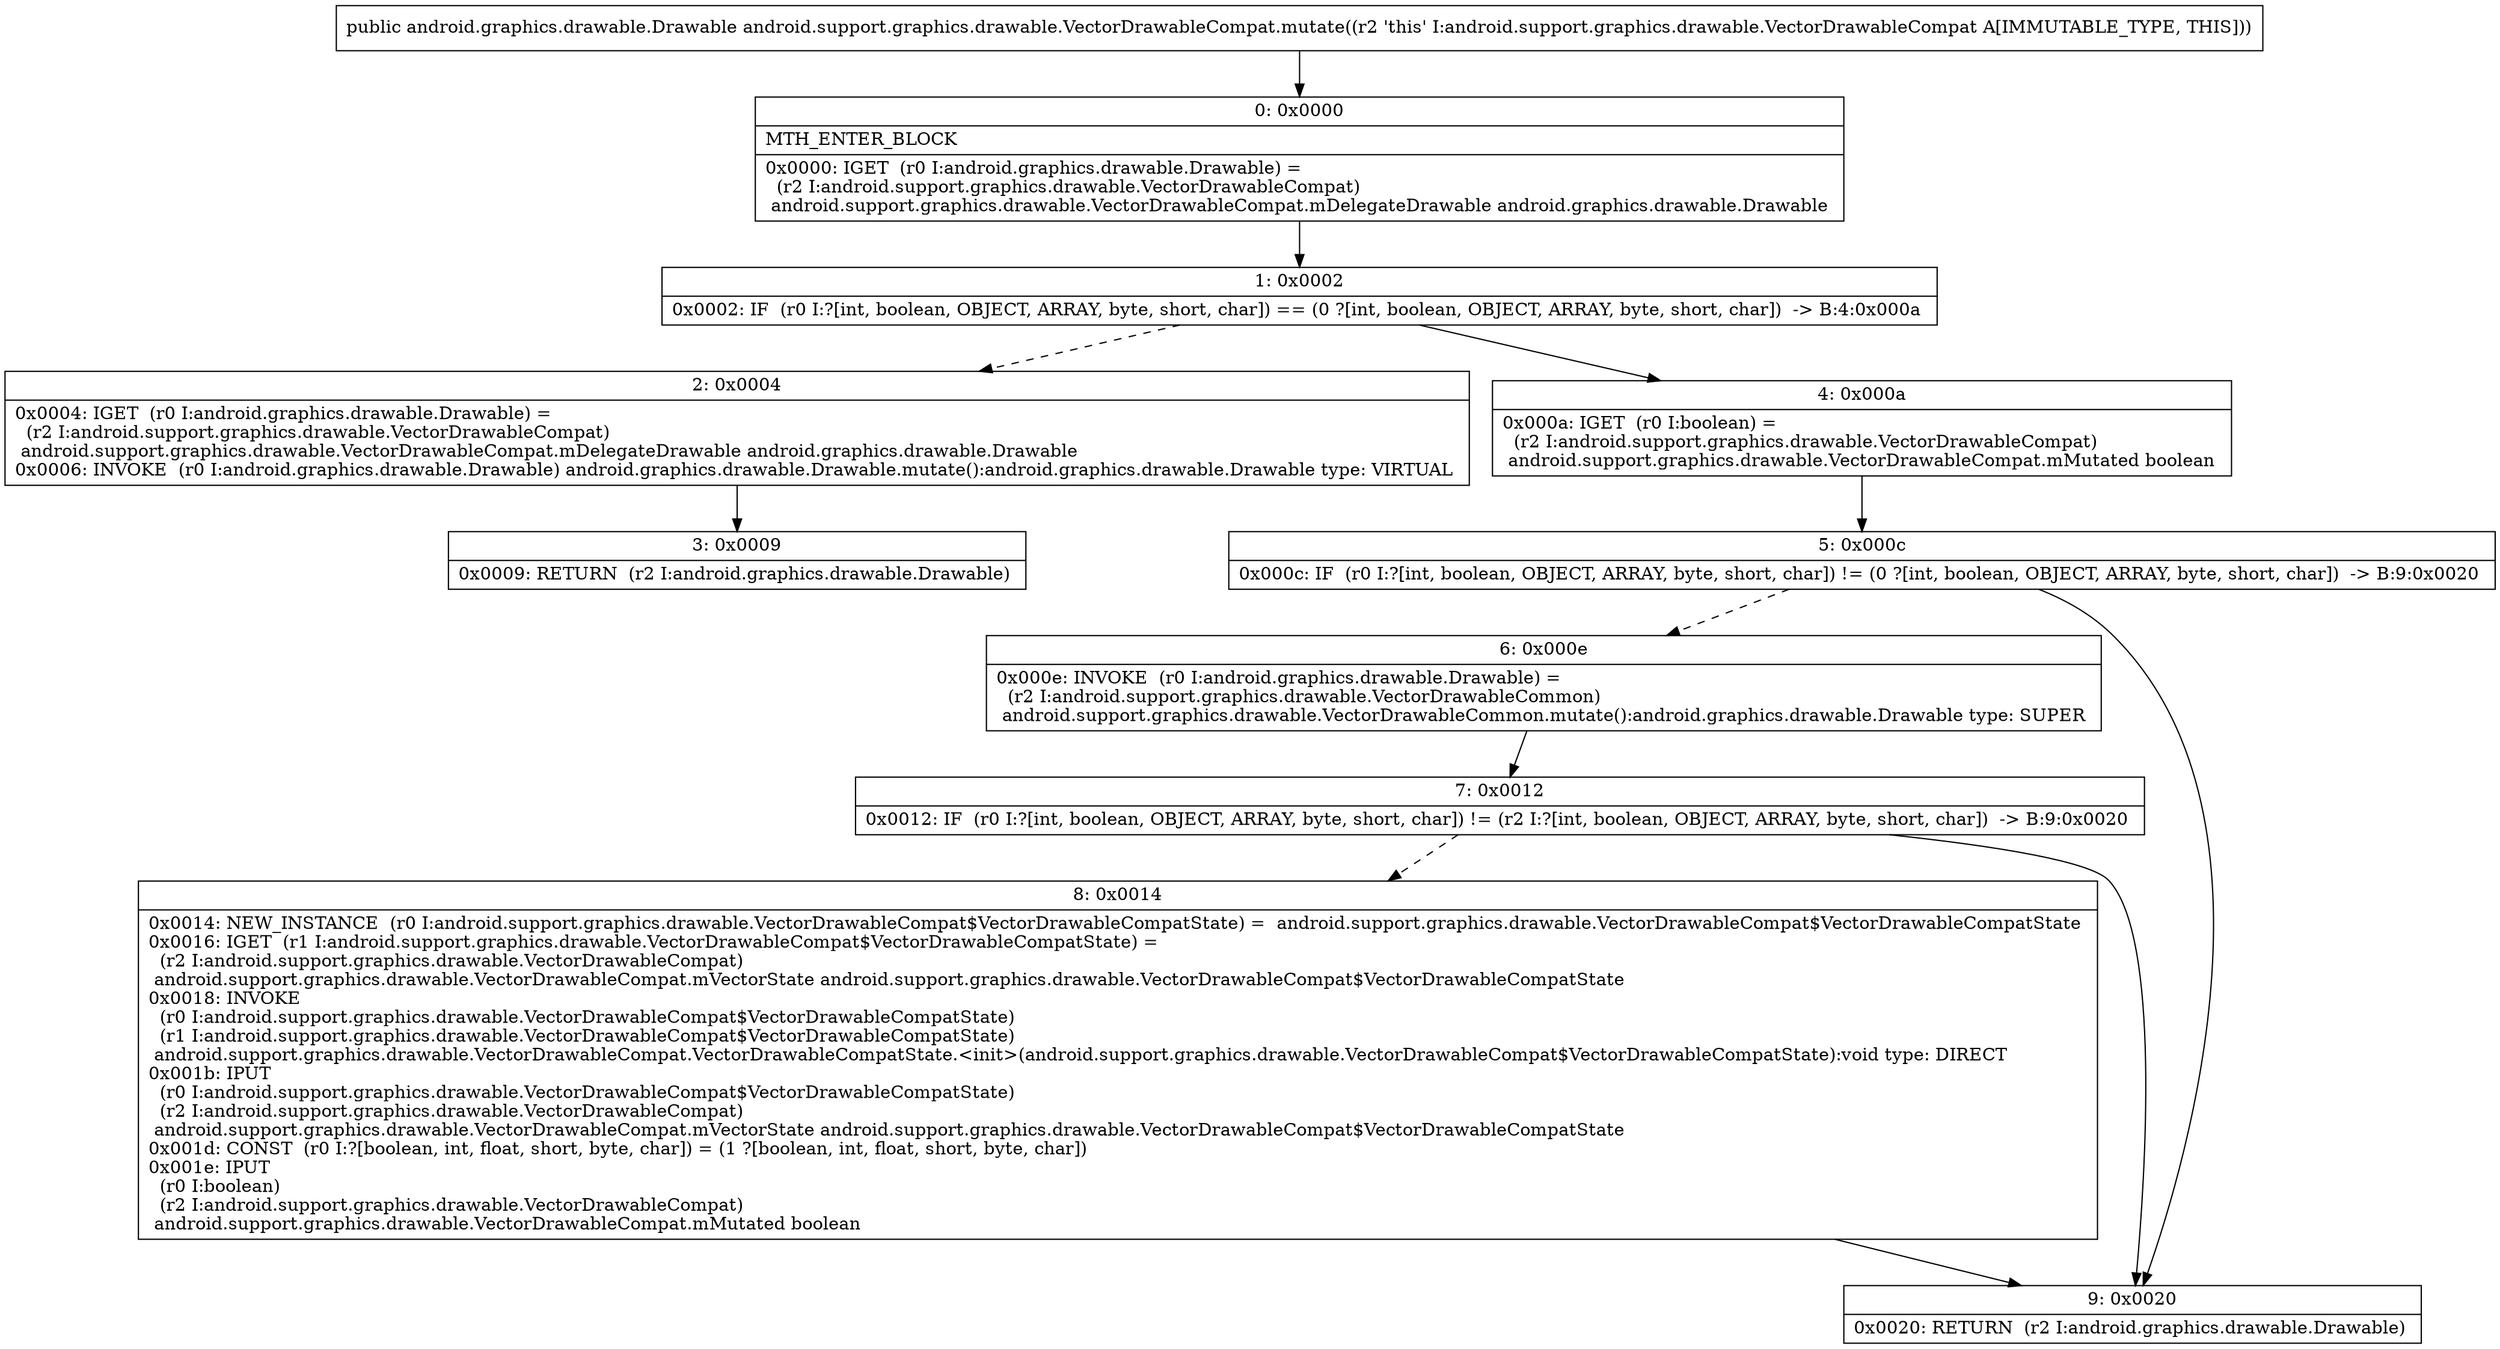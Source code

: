 digraph "CFG forandroid.support.graphics.drawable.VectorDrawableCompat.mutate()Landroid\/graphics\/drawable\/Drawable;" {
Node_0 [shape=record,label="{0\:\ 0x0000|MTH_ENTER_BLOCK\l|0x0000: IGET  (r0 I:android.graphics.drawable.Drawable) = \l  (r2 I:android.support.graphics.drawable.VectorDrawableCompat)\l android.support.graphics.drawable.VectorDrawableCompat.mDelegateDrawable android.graphics.drawable.Drawable \l}"];
Node_1 [shape=record,label="{1\:\ 0x0002|0x0002: IF  (r0 I:?[int, boolean, OBJECT, ARRAY, byte, short, char]) == (0 ?[int, boolean, OBJECT, ARRAY, byte, short, char])  \-\> B:4:0x000a \l}"];
Node_2 [shape=record,label="{2\:\ 0x0004|0x0004: IGET  (r0 I:android.graphics.drawable.Drawable) = \l  (r2 I:android.support.graphics.drawable.VectorDrawableCompat)\l android.support.graphics.drawable.VectorDrawableCompat.mDelegateDrawable android.graphics.drawable.Drawable \l0x0006: INVOKE  (r0 I:android.graphics.drawable.Drawable) android.graphics.drawable.Drawable.mutate():android.graphics.drawable.Drawable type: VIRTUAL \l}"];
Node_3 [shape=record,label="{3\:\ 0x0009|0x0009: RETURN  (r2 I:android.graphics.drawable.Drawable) \l}"];
Node_4 [shape=record,label="{4\:\ 0x000a|0x000a: IGET  (r0 I:boolean) = \l  (r2 I:android.support.graphics.drawable.VectorDrawableCompat)\l android.support.graphics.drawable.VectorDrawableCompat.mMutated boolean \l}"];
Node_5 [shape=record,label="{5\:\ 0x000c|0x000c: IF  (r0 I:?[int, boolean, OBJECT, ARRAY, byte, short, char]) != (0 ?[int, boolean, OBJECT, ARRAY, byte, short, char])  \-\> B:9:0x0020 \l}"];
Node_6 [shape=record,label="{6\:\ 0x000e|0x000e: INVOKE  (r0 I:android.graphics.drawable.Drawable) = \l  (r2 I:android.support.graphics.drawable.VectorDrawableCommon)\l android.support.graphics.drawable.VectorDrawableCommon.mutate():android.graphics.drawable.Drawable type: SUPER \l}"];
Node_7 [shape=record,label="{7\:\ 0x0012|0x0012: IF  (r0 I:?[int, boolean, OBJECT, ARRAY, byte, short, char]) != (r2 I:?[int, boolean, OBJECT, ARRAY, byte, short, char])  \-\> B:9:0x0020 \l}"];
Node_8 [shape=record,label="{8\:\ 0x0014|0x0014: NEW_INSTANCE  (r0 I:android.support.graphics.drawable.VectorDrawableCompat$VectorDrawableCompatState) =  android.support.graphics.drawable.VectorDrawableCompat$VectorDrawableCompatState \l0x0016: IGET  (r1 I:android.support.graphics.drawable.VectorDrawableCompat$VectorDrawableCompatState) = \l  (r2 I:android.support.graphics.drawable.VectorDrawableCompat)\l android.support.graphics.drawable.VectorDrawableCompat.mVectorState android.support.graphics.drawable.VectorDrawableCompat$VectorDrawableCompatState \l0x0018: INVOKE  \l  (r0 I:android.support.graphics.drawable.VectorDrawableCompat$VectorDrawableCompatState)\l  (r1 I:android.support.graphics.drawable.VectorDrawableCompat$VectorDrawableCompatState)\l android.support.graphics.drawable.VectorDrawableCompat.VectorDrawableCompatState.\<init\>(android.support.graphics.drawable.VectorDrawableCompat$VectorDrawableCompatState):void type: DIRECT \l0x001b: IPUT  \l  (r0 I:android.support.graphics.drawable.VectorDrawableCompat$VectorDrawableCompatState)\l  (r2 I:android.support.graphics.drawable.VectorDrawableCompat)\l android.support.graphics.drawable.VectorDrawableCompat.mVectorState android.support.graphics.drawable.VectorDrawableCompat$VectorDrawableCompatState \l0x001d: CONST  (r0 I:?[boolean, int, float, short, byte, char]) = (1 ?[boolean, int, float, short, byte, char]) \l0x001e: IPUT  \l  (r0 I:boolean)\l  (r2 I:android.support.graphics.drawable.VectorDrawableCompat)\l android.support.graphics.drawable.VectorDrawableCompat.mMutated boolean \l}"];
Node_9 [shape=record,label="{9\:\ 0x0020|0x0020: RETURN  (r2 I:android.graphics.drawable.Drawable) \l}"];
MethodNode[shape=record,label="{public android.graphics.drawable.Drawable android.support.graphics.drawable.VectorDrawableCompat.mutate((r2 'this' I:android.support.graphics.drawable.VectorDrawableCompat A[IMMUTABLE_TYPE, THIS])) }"];
MethodNode -> Node_0;
Node_0 -> Node_1;
Node_1 -> Node_2[style=dashed];
Node_1 -> Node_4;
Node_2 -> Node_3;
Node_4 -> Node_5;
Node_5 -> Node_6[style=dashed];
Node_5 -> Node_9;
Node_6 -> Node_7;
Node_7 -> Node_8[style=dashed];
Node_7 -> Node_9;
Node_8 -> Node_9;
}

